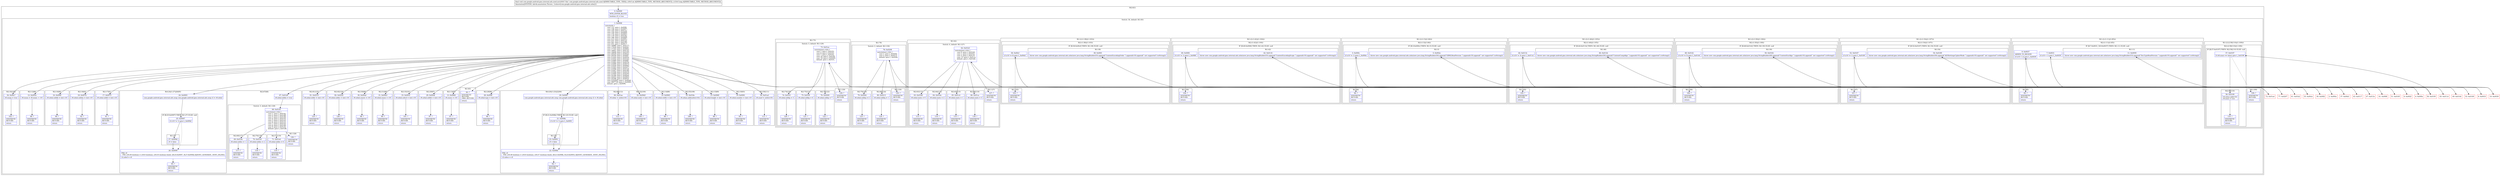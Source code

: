 digraph "CFG forcom.google.android.gms.internal.ads.zzod.zzc(IJ)V" {
subgraph cluster_Region_978227178 {
label = "R(2:0|1)";
node [shape=record,color=blue];
Node_0 [shape=record,label="{0\:\ 0x0000|MTH_ENTER_BLOCK\l|boolean r0 = true\l}"];
subgraph cluster_SwitchRegion_1091299638 {
label = "Switch: 34, default: R(1:83)";
node [shape=record,color=blue];
Node_1 [shape=record,label="{1\:\ 0x0006|switch(r9) \{\l    case 131: goto L_0x009f;\l    case 136: goto L_0x0087;\l    case 155: goto L_0x01aa;\l    case 159: goto L_0x00b9;\l    case 176: goto L_0x0063;\l    case 179: goto L_0x018a;\l    case 186: goto L_0x0069;\l    case 215: goto L_0x0081;\l    case 231: goto L_0x01a2;\l    case 241: goto L_0x0195;\l    case 251: goto L_0x00c7;\l    case 16980: goto L_0x0117;\l    case 17029: goto L_0x002f;\l    case 17143: goto L_0x000a;\l    case 18401: goto L_0x013e;\l    case 18408: goto L_0x0165;\l    case 20529: goto L_0x00cb;\l    case 20530: goto L_0x00f2;\l    case 21420: goto L_0x005a;\l    case 21432: goto L_0x01b2;\l    case 21680: goto L_0x006f;\l    case 21682: goto L_0x007b;\l    case 21690: goto L_0x0075;\l    case 21930: goto L_0x0093;\l    case 21945: goto L_0x0207;\l    case 21946: goto L_0x01ed;\l    case 21947: goto L_0x01d0;\l    case 21948: goto L_0x0219;\l    case 21949: goto L_0x0220;\l    case 22186: goto L_0x00ad;\l    case 22203: goto L_0x00b3;\l    case 25188: goto L_0x00c0;\l    case 2352003: goto L_0x00a6;\l    case 2807729: goto L_0x0060;\l    default: goto L_0x0009;\l\}\l}"];
subgraph cluster_Region_1022427366 {
label = "R(2:28|96)";
node [shape=record,color=blue];
Node_28 [shape=record,label="{28\:\ 0x009f|r8.zzbal.type = (int) r10\l}"];
Node_96 [shape=record,label="{96\:\ ?|SYNTHETIC\lRETURN\l|return\l}"];
}
subgraph cluster_Region_493527545 {
label = "R(4:20|(1:23)|22|94)";
node [shape=record,color=blue];
Node_20 [shape=record,label="{20\:\ 0x0087|com.google.android.gms.internal.ads.zzog com.google.android.gms.internal.ads.zzog r2 = r8.zzbal\l}"];
subgraph cluster_IfRegion_1126016521 {
label = "IF [B:21:0x008b] THEN: R(1:23) ELSE: null";
node [shape=record,color=blue];
Node_21 [shape=record,label="{21\:\ 0x008b|if (r10 != 1) goto L_0x0091\l}"];
subgraph cluster_Region_1330246019 {
label = "R(1:23)";
node [shape=record,color=blue];
Node_23 [shape=record,label="{23\:\ 0x0091|r0 = false\l}"];
}
}
Node_22 [shape=record,label="{22\:\ 0x008d|PHI: r0 \l  PHI: (r0v38 boolean) = (r0v0 boolean), (r0v37 boolean) binds: [B:21:0x008b, B:23:0x0091] A[DONT_GENERATE, DONT_INLINE]\l|r2.zzbce = r0\l}"];
Node_94 [shape=record,label="{94\:\ ?|SYNTHETIC\lRETURN\l|return\l}"];
}
subgraph cluster_Region_1996092472 {
label = "R(2:60|112)";
node [shape=record,color=blue];
Node_60 [shape=record,label="{60\:\ 0x01aa|r8.zzbar = zzdw(r10)\l}"];
Node_112 [shape=record,label="{112\:\ ?|SYNTHETIC\lRETURN\l|return\l}"];
}
subgraph cluster_Region_1755701640 {
label = "R(2:32|100)";
node [shape=record,color=blue];
Node_32 [shape=record,label="{32\:\ 0x00b9|r8.zzbal.zzafu = (int) r10\l}"];
Node_100 [shape=record,label="{100\:\ ?|SYNTHETIC\lRETURN\l|return\l}"];
}
subgraph cluster_Region_1550264906 {
label = "R(2:14|88)";
node [shape=record,color=blue];
Node_14 [shape=record,label="{14\:\ 0x0063|r8.zzbal.width = (int) r10\l}"];
Node_88 [shape=record,label="{88\:\ ?|SYNTHETIC\lRETURN\l|return\l}"];
}
subgraph cluster_Region_1919214113 {
label = "R(2:55|108)";
node [shape=record,color=blue];
Node_55 [shape=record,label="{55\:\ 0x018a|r8.zzban.add(zzdw(r10))\l}"];
Node_108 [shape=record,label="{108\:\ ?|SYNTHETIC\lRETURN\l|return\l}"];
}
subgraph cluster_Region_1267040353 {
label = "R(2:15|89)";
node [shape=record,color=blue];
Node_15 [shape=record,label="{15\:\ 0x0069|r8.zzbal.height = (int) r10\l}"];
Node_89 [shape=record,label="{89\:\ ?|SYNTHETIC\lRETURN\l|return\l}"];
}
subgraph cluster_Region_208376120 {
label = "R(2:19|93)";
node [shape=record,color=blue];
Node_19 [shape=record,label="{19\:\ 0x0081|r8.zzbal.number = (int) r10\l}"];
Node_93 [shape=record,label="{93\:\ ?|SYNTHETIC\lRETURN\l|return\l}"];
}
subgraph cluster_Region_1765527429 {
label = "R(2:59|111)";
node [shape=record,color=blue];
Node_59 [shape=record,label="{59\:\ 0x01a2|r8.zzaof = zzdw(r10)\l}"];
Node_111 [shape=record,label="{111\:\ ?|SYNTHETIC\lRETURN\l|return\l}"];
}
subgraph cluster_Region_1008422249 {
label = "R(1:(2:(2:58|110)|(1:109)))";
node [shape=record,color=blue];
subgraph cluster_Region_1534743555 {
label = "R(2:(2:58|110)|(1:109))";
node [shape=record,color=blue];
subgraph cluster_IfRegion_189328389 {
label = "IF [B:57:0x0197] THEN: R(2:58|110) ELSE: null";
node [shape=record,color=blue];
Node_57 [shape=record,label="{57\:\ 0x0197|if (r8.zzaoi == false) goto L_0x0199\l}"];
subgraph cluster_Region_1010326798 {
label = "R(2:58|110)";
node [shape=record,color=blue];
Node_58 [shape=record,label="{58\:\ 0x0199|r8.zzbao.add(r10)\lr8.zzaoi = true\l}"];
Node_110 [shape=record,label="{110\:\ ?|SYNTHETIC\lRETURN\l|return\l}"];
}
}
subgraph cluster_Region_1512980453 {
label = "R(1:109)";
node [shape=record,color=blue];
Node_109 [shape=record,label="{109\:\ ?|SYNTHETIC\lRETURN\l|return\l}"];
}
}
}
subgraph cluster_Region_1400746735 {
label = "R(2:34|102)";
node [shape=record,color=blue];
Node_34 [shape=record,label="{34\:\ 0x00c7|r8.zzaop = true\l}"];
Node_102 [shape=record,label="{102\:\ ?|SYNTHETIC\lRETURN\l|return\l}"];
}
subgraph cluster_Region_530142273 {
label = "R(1:(2:(1:46)|(1:105)))";
node [shape=record,color=blue];
subgraph cluster_Region_1631042193 {
label = "R(2:(1:46)|(1:105))";
node [shape=record,color=blue];
subgraph cluster_IfRegion_1246584901 {
label = "IF [B:44:0x011b] THEN: R(1:46) ELSE: null";
node [shape=record,color=blue];
Node_44 [shape=record,label="{44\:\ 0x011b|if (r10 != 3) goto L_0x011d\l}"];
subgraph cluster_Region_1947814185 {
label = "R(1:46)";
node [shape=record,color=blue];
Node_46 [shape=record,label="{46\:\ 0x013d|throw new com.google.android.gms.internal.ads.zzlm(new java.lang.StringBuilder(50).append(\"ContentCompAlgo \").append(r10).append(\" not supported\").toString())\l}"];
}
}
subgraph cluster_Region_561459383 {
label = "R(1:105)";
node [shape=record,color=blue];
Node_105 [shape=record,label="{105\:\ ?|SYNTHETIC\lRETURN\l|return\l}"];
}
}
}
subgraph cluster_Region_2110321978 {
label = "R(1:(2:(1:11)|(1:85)))";
node [shape=record,color=blue];
subgraph cluster_Region_1554443662 {
label = "R(2:(1:11)|(1:85))";
node [shape=record,color=blue];
subgraph cluster_IfRegion_1657317170 {
label = "IF [B:7:0x0031, B:9:0x0037] THEN: R(1:11) ELSE: null";
node [shape=record,color=blue];
Node_7 [shape=record,label="{7\:\ 0x0031|if (r10 \< 1) goto L_0x0039\l}"];
Node_9 [shape=record,label="{9\:\ 0x0037|ADDED_TO_REGION\l|if (r10 \> 2) goto L_0x0039\l}"];
subgraph cluster_Region_2049098068 {
label = "R(1:11)";
node [shape=record,color=blue];
Node_11 [shape=record,label="{11\:\ 0x0059|throw new com.google.android.gms.internal.ads.zzlm(new java.lang.StringBuilder(53).append(\"DocTypeReadVersion \").append(r10).append(\" not supported\").toString())\l}"];
}
}
subgraph cluster_Region_1090099727 {
label = "R(1:85)";
node [shape=record,color=blue];
Node_85 [shape=record,label="{85\:\ ?|SYNTHETIC\lRETURN\l|return\l}"];
}
}
}
subgraph cluster_Region_735626499 {
label = "R(1:(2:(1:5)|(1:84)))";
node [shape=record,color=blue];
subgraph cluster_Region_210638461 {
label = "R(2:(1:5)|(1:84))";
node [shape=record,color=blue];
subgraph cluster_IfRegion_1615486681 {
label = "IF [B:3:0x000c] THEN: R(1:5) ELSE: null";
node [shape=record,color=blue];
Node_3 [shape=record,label="{3\:\ 0x000c|if (r10 != 1) goto L_0x000e\l}"];
subgraph cluster_Region_1827637565 {
label = "R(1:5)";
node [shape=record,color=blue];
Node_5 [shape=record,label="{5\:\ 0x002e|throw new com.google.android.gms.internal.ads.zzlm(new java.lang.StringBuilder(50).append(\"EBMLReadVersion \").append(r10).append(\" not supported\").toString())\l}"];
}
}
subgraph cluster_Region_24291710 {
label = "R(1:84)";
node [shape=record,color=blue];
Node_84 [shape=record,label="{84\:\ ?|SYNTHETIC\lRETURN\l|return\l}"];
}
}
}
subgraph cluster_Region_2100521683 {
label = "R(1:(2:(1:50)|(1:106)))";
node [shape=record,color=blue];
subgraph cluster_Region_1329418042 {
label = "R(2:(1:50)|(1:106))";
node [shape=record,color=blue];
subgraph cluster_IfRegion_1602982273 {
label = "IF [B:48:0x0142] THEN: R(1:50) ELSE: null";
node [shape=record,color=blue];
Node_48 [shape=record,label="{48\:\ 0x0142|if (r10 != 5) goto L_0x0144\l}"];
subgraph cluster_Region_1260841559 {
label = "R(1:50)";
node [shape=record,color=blue];
Node_50 [shape=record,label="{50\:\ 0x0164|throw new com.google.android.gms.internal.ads.zzlm(new java.lang.StringBuilder(49).append(\"ContentEncAlgo \").append(r10).append(\" not supported\").toString())\l}"];
}
}
subgraph cluster_Region_765817874 {
label = "R(1:106)";
node [shape=record,color=blue];
Node_106 [shape=record,label="{106\:\ ?|SYNTHETIC\lRETURN\l|return\l}"];
}
}
}
subgraph cluster_Region_147110403 {
label = "R(1:(2:(1:54)|(1:107)))";
node [shape=record,color=blue];
subgraph cluster_Region_188757251 {
label = "R(2:(1:54)|(1:107))";
node [shape=record,color=blue];
subgraph cluster_IfRegion_2001212014 {
label = "IF [B:52:0x0167] THEN: R(1:54) ELSE: null";
node [shape=record,color=blue];
Node_52 [shape=record,label="{52\:\ 0x0167|if (r10 != 1) goto L_0x0169\l}"];
subgraph cluster_Region_1909194097 {
label = "R(1:54)";
node [shape=record,color=blue];
Node_54 [shape=record,label="{54\:\ 0x0189|throw new com.google.android.gms.internal.ads.zzlm(new java.lang.StringBuilder(56).append(\"AESSettingsCipherMode \").append(r10).append(\" not supported\").toString())\l}"];
}
}
subgraph cluster_Region_1550996969 {
label = "R(1:107)";
node [shape=record,color=blue];
Node_107 [shape=record,label="{107\:\ ?|SYNTHETIC\lRETURN\l|return\l}"];
}
}
}
subgraph cluster_Region_1452317513 {
label = "R(1:(2:(1:38)|(1:103)))";
node [shape=record,color=blue];
subgraph cluster_Region_1635526807 {
label = "R(2:(1:38)|(1:103))";
node [shape=record,color=blue];
subgraph cluster_IfRegion_1341288892 {
label = "IF [B:36:0x00cf] THEN: R(1:38) ELSE: null";
node [shape=record,color=blue];
Node_36 [shape=record,label="{36\:\ 0x00cf|if (r10 != 0) goto L_0x00d1\l}"];
subgraph cluster_Region_31566006 {
label = "R(1:38)";
node [shape=record,color=blue];
Node_38 [shape=record,label="{38\:\ 0x00f1|throw new com.google.android.gms.internal.ads.zzlm(new java.lang.StringBuilder(55).append(\"ContentEncodingOrder \").append(r10).append(\" not supported\").toString())\l}"];
}
}
subgraph cluster_Region_1400451344 {
label = "R(1:103)";
node [shape=record,color=blue];
Node_103 [shape=record,label="{103\:\ ?|SYNTHETIC\lRETURN\l|return\l}"];
}
}
}
subgraph cluster_Region_1405191032 {
label = "R(1:(2:(1:42)|(1:104)))";
node [shape=record,color=blue];
subgraph cluster_Region_266495789 {
label = "R(2:(1:42)|(1:104))";
node [shape=record,color=blue];
subgraph cluster_IfRegion_55237247 {
label = "IF [B:40:0x00f4] THEN: R(1:42) ELSE: null";
node [shape=record,color=blue];
Node_40 [shape=record,label="{40\:\ 0x00f4|if (r10 != 1) goto L_0x00f6\l}"];
subgraph cluster_Region_430021303 {
label = "R(1:42)";
node [shape=record,color=blue];
Node_42 [shape=record,label="{42\:\ 0x0116|throw new com.google.android.gms.internal.ads.zzlm(new java.lang.StringBuilder(55).append(\"ContentEncodingScope \").append(r10).append(\" not supported\").toString())\l}"];
}
}
subgraph cluster_Region_1176764600 {
label = "R(1:104)";
node [shape=record,color=blue];
Node_104 [shape=record,label="{104\:\ ?|SYNTHETIC\lRETURN\l|return\l}"];
}
}
}
subgraph cluster_Region_1524882526 {
label = "R(2:12|86)";
node [shape=record,color=blue];
Node_12 [shape=record,label="{12\:\ 0x005a|r8.zzaoa = r8.zzans + r10\l}"];
Node_86 [shape=record,label="{86\:\ ?|SYNTHETIC\lRETURN\l|return\l}"];
}
subgraph cluster_Region_254766175 {
label = "R(1:62)";
node [shape=record,color=blue];
subgraph cluster_SwitchRegion_441334575 {
label = "Switch: 4, default: R(1:127)";
node [shape=record,color=blue];
Node_62 [shape=record,label="{62\:\ 0x01b3|switch(((int) r10)) \{\l    case 0: goto L_0x01b8;\l    case 1: goto L_0x01be;\l    case 3: goto L_0x01c4;\l    case 15: goto L_0x01ca;\l    default: goto L_0x01b6;\l\}\l}"];
subgraph cluster_Region_2081020190 {
label = "R(2:63|113)";
node [shape=record,color=blue];
Node_63 [shape=record,label="{63\:\ 0x01b8|r8.zzbal.zzatu = 0\l}"];
Node_113 [shape=record,label="{113\:\ ?|SYNTHETIC\lRETURN\l|return\l}"];
}
subgraph cluster_Region_944569325 {
label = "R(2:64|114)";
node [shape=record,color=blue];
Node_64 [shape=record,label="{64\:\ 0x01be|r8.zzbal.zzatu = 2\l}"];
Node_114 [shape=record,label="{114\:\ ?|SYNTHETIC\lRETURN\l|return\l}"];
}
subgraph cluster_Region_1282745647 {
label = "R(2:65|115)";
node [shape=record,color=blue];
Node_65 [shape=record,label="{65\:\ 0x01c4|r8.zzbal.zzatu = 1\l}"];
Node_115 [shape=record,label="{115\:\ ?|SYNTHETIC\lRETURN\l|return\l}"];
}
subgraph cluster_Region_663353549 {
label = "R(2:66|116)";
node [shape=record,color=blue];
Node_66 [shape=record,label="{66\:\ 0x01ca|r8.zzbal.zzatu = 3\l}"];
Node_116 [shape=record,label="{116\:\ ?|SYNTHETIC\lRETURN\l|return\l}"];
}
subgraph cluster_Region_360322059 {
label = "R(1:127)";
node [shape=record,color=blue];
Node_127 [shape=record,label="{127\:\ ?|SYNTHETIC\lRETURN\l|return\l}"];
}
}
}
subgraph cluster_Region_1253447386 {
label = "R(2:16|90)";
node [shape=record,color=blue];
Node_16 [shape=record,label="{16\:\ 0x006f|r8.zzbal.zzbbk = (int) r10\l}"];
Node_90 [shape=record,label="{90\:\ ?|SYNTHETIC\lRETURN\l|return\l}"];
}
subgraph cluster_Region_789520126 {
label = "R(2:18|92)";
node [shape=record,color=blue];
Node_18 [shape=record,label="{18\:\ 0x007b|r8.zzbal.zzbbm = (int) r10\l}"];
Node_92 [shape=record,label="{92\:\ ?|SYNTHETIC\lRETURN\l|return\l}"];
}
subgraph cluster_Region_1193858114 {
label = "R(2:17|91)";
node [shape=record,color=blue];
Node_17 [shape=record,label="{17\:\ 0x0075|r8.zzbal.zzbbl = (int) r10\l}"];
Node_91 [shape=record,label="{91\:\ ?|SYNTHETIC\lRETURN\l|return\l}"];
}
subgraph cluster_Region_1402291646 {
label = "R(4:24|(1:27)|26|95)";
node [shape=record,color=blue];
Node_24 [shape=record,label="{24\:\ 0x0093|com.google.android.gms.internal.ads.zzog com.google.android.gms.internal.ads.zzog r2 = r8.zzbal\l}"];
subgraph cluster_IfRegion_37182176 {
label = "IF [B:25:0x0097] THEN: R(1:27) ELSE: null";
node [shape=record,color=blue];
Node_25 [shape=record,label="{25\:\ 0x0097|if (r10 != 1) goto L_0x009d\l}"];
subgraph cluster_Region_1505545980 {
label = "R(1:27)";
node [shape=record,color=blue];
Node_27 [shape=record,label="{27\:\ 0x009d|r0 = false\l}"];
}
}
Node_26 [shape=record,label="{26\:\ 0x0099|PHI: r0 \l  PHI: (r0v36 boolean) = (r0v0 boolean), (r0v35 boolean) binds: [B:25:0x0097, B:27:0x009d] A[DONT_GENERATE, DONT_INLINE]\l|r2.zzbcf = r0\l}"];
Node_95 [shape=record,label="{95\:\ ?|SYNTHETIC\lRETURN\l|return\l}"];
}
subgraph cluster_Region_2026740922 {
label = "R(1:78)";
node [shape=record,color=blue];
subgraph cluster_SwitchRegion_803378611 {
label = "Switch: 2, default: R(1:130)";
node [shape=record,color=blue];
Node_78 [shape=record,label="{78\:\ 0x0208|switch(((int) r10)) \{\l    case 1: goto L_0x020d;\l    case 2: goto L_0x0213;\l    default: goto L_0x020b;\l\}\l}"];
subgraph cluster_Region_787078857 {
label = "R(2:79|123)";
node [shape=record,color=blue];
Node_79 [shape=record,label="{79\:\ 0x020d|r8.zzbal.zzbbq = 2\l}"];
Node_123 [shape=record,label="{123\:\ ?|SYNTHETIC\lRETURN\l|return\l}"];
}
subgraph cluster_Region_380727726 {
label = "R(2:80|124)";
node [shape=record,color=blue];
Node_80 [shape=record,label="{80\:\ 0x0213|r8.zzbal.zzbbq = 1\l}"];
Node_124 [shape=record,label="{124\:\ ?|SYNTHETIC\lRETURN\l|return\l}"];
}
subgraph cluster_Region_34412430 {
label = "R(1:130)";
node [shape=record,color=blue];
Node_130 [shape=record,label="{130\:\ ?|SYNTHETIC\lRETURN\l|return\l}"];
}
}
}
subgraph cluster_Region_964248945 {
label = "R(1:73)";
node [shape=record,color=blue];
subgraph cluster_SwitchRegion_1502010113 {
label = "Switch: 3, default: R(1:129)";
node [shape=record,color=blue];
Node_73 [shape=record,label="{73\:\ 0x01ee|switch(((int) r10)) \{\l    case 1: goto L_0x01f3;\l    case 6: goto L_0x01f3;\l    case 7: goto L_0x01f3;\l    case 16: goto L_0x01f9;\l    case 18: goto L_0x0200;\l    default: goto L_0x01f1;\l\}\l}"];
subgraph cluster_Region_1143467422 {
label = "R(2:74|120)";
node [shape=record,color=blue];
Node_74 [shape=record,label="{74\:\ 0x01f3|r8.zzbal.zzbbp = 3\l}"];
Node_120 [shape=record,label="{120\:\ ?|SYNTHETIC\lRETURN\l|return\l}"];
}
subgraph cluster_Region_779887603 {
label = "R(2:75|121)";
node [shape=record,color=blue];
Node_75 [shape=record,label="{75\:\ 0x01f9|r8.zzbal.zzbbp = 6\l}"];
Node_121 [shape=record,label="{121\:\ ?|SYNTHETIC\lRETURN\l|return\l}"];
}
subgraph cluster_Region_1566423424 {
label = "R(2:76|122)";
node [shape=record,color=blue];
Node_76 [shape=record,label="{76\:\ 0x0200|r8.zzbal.zzbbp = 7\l}"];
Node_122 [shape=record,label="{122\:\ ?|SYNTHETIC\lRETURN\l|return\l}"];
}
subgraph cluster_Region_845955065 {
label = "R(1:129)";
node [shape=record,color=blue];
Node_129 [shape=record,label="{129\:\ ?|SYNTHETIC\lRETURN\l|return\l}"];
}
}
}
subgraph cluster_Region_1239183159 {
label = "R(2:67|68)";
node [shape=record,color=blue];
Node_67 [shape=record,label="{67\:\ 0x01d0|r8.zzbal.zzbbn = true\l}"];
subgraph cluster_SwitchRegion_108047940 {
label = "Switch: 3, default: R(1:128)";
node [shape=record,color=blue];
Node_68 [shape=record,label="{68\:\ 0x01d5|switch(((int) r10)) \{\l    case 1: goto L_0x01da;\l    case 2: goto L_0x01d8;\l    case 3: goto L_0x01d8;\l    case 4: goto L_0x01e0;\l    case 5: goto L_0x01e0;\l    case 6: goto L_0x01e0;\l    case 7: goto L_0x01e0;\l    case 8: goto L_0x01d8;\l    case 9: goto L_0x01e6;\l    default: goto L_0x01d8;\l\}\l}"];
subgraph cluster_Region_911312563 {
label = "R(2:69|117)";
node [shape=record,color=blue];
Node_69 [shape=record,label="{69\:\ 0x01da|r8.zzbal.zzbbo = 1\l}"];
Node_117 [shape=record,label="{117\:\ ?|SYNTHETIC\lRETURN\l|return\l}"];
}
subgraph cluster_Region_1704064119 {
label = "R(2:70|118)";
node [shape=record,color=blue];
Node_70 [shape=record,label="{70\:\ 0x01e0|r8.zzbal.zzbbo = 2\l}"];
Node_118 [shape=record,label="{118\:\ ?|SYNTHETIC\lRETURN\l|return\l}"];
}
subgraph cluster_Region_1327405605 {
label = "R(2:71|119)";
node [shape=record,color=blue];
Node_71 [shape=record,label="{71\:\ 0x01e6|r8.zzbal.zzbbo = 6\l}"];
Node_119 [shape=record,label="{119\:\ ?|SYNTHETIC\lRETURN\l|return\l}"];
}
subgraph cluster_Region_1285492492 {
label = "R(1:128)";
node [shape=record,color=blue];
Node_128 [shape=record,label="{128\:\ ?|SYNTHETIC\lRETURN\l|return\l}"];
}
}
}
subgraph cluster_Region_1992391730 {
label = "R(2:81|125)";
node [shape=record,color=blue];
Node_81 [shape=record,label="{81\:\ 0x0219|r8.zzbal.zzbbr = (int) r10\l}"];
Node_125 [shape=record,label="{125\:\ ?|SYNTHETIC\lRETURN\l|return\l}"];
}
subgraph cluster_Region_479792337 {
label = "R(2:82|126)";
node [shape=record,color=blue];
Node_82 [shape=record,label="{82\:\ 0x0220|r8.zzbal.zzbbs = (int) r10\l}"];
Node_126 [shape=record,label="{126\:\ ?|SYNTHETIC\lRETURN\l|return\l}"];
}
subgraph cluster_Region_661484245 {
label = "R(2:30|98)";
node [shape=record,color=blue];
Node_30 [shape=record,label="{30\:\ 0x00ad|r8.zzbal.zzaow = r10\l}"];
Node_98 [shape=record,label="{98\:\ ?|SYNTHETIC\lRETURN\l|return\l}"];
}
subgraph cluster_Region_322895451 {
label = "R(2:31|99)";
node [shape=record,color=blue];
Node_31 [shape=record,label="{31\:\ 0x00b3|r8.zzbal.zzaox = r10\l}"];
Node_99 [shape=record,label="{99\:\ ?|SYNTHETIC\lRETURN\l|return\l}"];
}
subgraph cluster_Region_1851990242 {
label = "R(2:33|101)";
node [shape=record,color=blue];
Node_33 [shape=record,label="{33\:\ 0x00c0|r8.zzbal.zzbcd = (int) r10\l}"];
Node_101 [shape=record,label="{101\:\ ?|SYNTHETIC\lRETURN\l|return\l}"];
}
subgraph cluster_Region_977815163 {
label = "R(2:29|97)";
node [shape=record,color=blue];
Node_29 [shape=record,label="{29\:\ 0x00a6|r8.zzbal.zzbbh = (int) r10\l}"];
Node_97 [shape=record,label="{97\:\ ?|SYNTHETIC\lRETURN\l|return\l}"];
}
subgraph cluster_Region_1996447805 {
label = "R(2:13|87)";
node [shape=record,color=blue];
Node_13 [shape=record,label="{13\:\ 0x0060|r8.zzanu = r10\l}"];
Node_87 [shape=record,label="{87\:\ ?|SYNTHETIC\lRETURN\l|return\l}"];
}
subgraph cluster_Region_307725471 {
label = "R(1:83)";
node [shape=record,color=blue];
Node_83 [shape=record,label="{83\:\ ?|SYNTHETIC\lRETURN\lORIG_RETURN\l|return\l}"];
}
}
}
Node_2 [shape=record,color=red,label="{2\:\ 0x000a}"];
Node_4 [shape=record,color=red,label="{4\:\ 0x000e}"];
Node_6 [shape=record,color=red,label="{6\:\ 0x002f}"];
Node_8 [shape=record,color=red,label="{8\:\ 0x0033}"];
Node_10 [shape=record,color=red,label="{10\:\ 0x0039}"];
Node_35 [shape=record,color=red,label="{35\:\ 0x00cb}"];
Node_37 [shape=record,color=red,label="{37\:\ 0x00d1}"];
Node_39 [shape=record,color=red,label="{39\:\ 0x00f2}"];
Node_41 [shape=record,color=red,label="{41\:\ 0x00f6}"];
Node_43 [shape=record,color=red,label="{43\:\ 0x0117}"];
Node_45 [shape=record,color=red,label="{45\:\ 0x011d}"];
Node_47 [shape=record,color=red,label="{47\:\ 0x013e}"];
Node_49 [shape=record,color=red,label="{49\:\ 0x0144}"];
Node_51 [shape=record,color=red,label="{51\:\ 0x0165}"];
Node_53 [shape=record,color=red,label="{53\:\ 0x0169}"];
Node_56 [shape=record,color=red,label="{56\:\ 0x0195}"];
Node_61 [shape=record,color=red,label="{61\:\ 0x01b2}"];
Node_72 [shape=record,color=red,label="{72\:\ 0x01ed}"];
Node_77 [shape=record,color=red,label="{77\:\ 0x0207}"];
MethodNode[shape=record,label="{final void com.google.android.gms.internal.ads.zzod.zzc((r8v0 'this' com.google.android.gms.internal.ads.zzod A[IMMUTABLE_TYPE, THIS]), (r9v0 int A[IMMUTABLE_TYPE, METHOD_ARGUMENT]), (r10v0 long A[IMMUTABLE_TYPE, METHOD_ARGUMENT]))  | Annotation[SYSTEM, dalvik.annotation.Throws, \{value=[com.google.android.gms.internal.ads.zzlm]\}]\l}"];
MethodNode -> Node_0;
Node_0 -> Node_1;
Node_1 -> Node_2;
Node_1 -> Node_6;
Node_1 -> Node_12;
Node_1 -> Node_13;
Node_1 -> Node_14;
Node_1 -> Node_15;
Node_1 -> Node_16;
Node_1 -> Node_17;
Node_1 -> Node_18;
Node_1 -> Node_19;
Node_1 -> Node_20;
Node_1 -> Node_24;
Node_1 -> Node_28;
Node_1 -> Node_29;
Node_1 -> Node_30;
Node_1 -> Node_31;
Node_1 -> Node_32;
Node_1 -> Node_33;
Node_1 -> Node_34;
Node_1 -> Node_35;
Node_1 -> Node_39;
Node_1 -> Node_43;
Node_1 -> Node_47;
Node_1 -> Node_51;
Node_1 -> Node_55;
Node_1 -> Node_56;
Node_1 -> Node_59;
Node_1 -> Node_60;
Node_1 -> Node_61;
Node_1 -> Node_67;
Node_1 -> Node_72;
Node_1 -> Node_77;
Node_1 -> Node_81;
Node_1 -> Node_82;
Node_1 -> Node_83;
Node_28 -> Node_96;
Node_20 -> Node_21;
Node_21 -> Node_22[style=dashed];
Node_21 -> Node_23;
Node_23 -> Node_22;
Node_22 -> Node_94;
Node_60 -> Node_112;
Node_32 -> Node_100;
Node_14 -> Node_88;
Node_55 -> Node_108;
Node_15 -> Node_89;
Node_19 -> Node_93;
Node_59 -> Node_111;
Node_57 -> Node_58;
Node_57 -> Node_109[style=dashed];
Node_58 -> Node_110;
Node_34 -> Node_102;
Node_44 -> Node_45;
Node_44 -> Node_105[style=dashed];
Node_7 -> Node_8[style=dashed];
Node_7 -> Node_10;
Node_9 -> Node_10;
Node_9 -> Node_85[style=dashed];
Node_3 -> Node_4;
Node_3 -> Node_84[style=dashed];
Node_48 -> Node_49;
Node_48 -> Node_106[style=dashed];
Node_52 -> Node_53;
Node_52 -> Node_107[style=dashed];
Node_36 -> Node_37;
Node_36 -> Node_103[style=dashed];
Node_40 -> Node_41;
Node_40 -> Node_104[style=dashed];
Node_12 -> Node_86;
Node_62 -> Node_63;
Node_62 -> Node_64;
Node_62 -> Node_65;
Node_62 -> Node_66;
Node_62 -> Node_127;
Node_63 -> Node_113;
Node_64 -> Node_114;
Node_65 -> Node_115;
Node_66 -> Node_116;
Node_16 -> Node_90;
Node_18 -> Node_92;
Node_17 -> Node_91;
Node_24 -> Node_25;
Node_25 -> Node_26[style=dashed];
Node_25 -> Node_27;
Node_27 -> Node_26;
Node_26 -> Node_95;
Node_78 -> Node_79;
Node_78 -> Node_80;
Node_78 -> Node_130;
Node_79 -> Node_123;
Node_80 -> Node_124;
Node_73 -> Node_74;
Node_73 -> Node_75;
Node_73 -> Node_76;
Node_73 -> Node_129;
Node_74 -> Node_120;
Node_75 -> Node_121;
Node_76 -> Node_122;
Node_67 -> Node_68;
Node_68 -> Node_69;
Node_68 -> Node_70;
Node_68 -> Node_71;
Node_68 -> Node_128;
Node_69 -> Node_117;
Node_70 -> Node_118;
Node_71 -> Node_119;
Node_81 -> Node_125;
Node_82 -> Node_126;
Node_30 -> Node_98;
Node_31 -> Node_99;
Node_33 -> Node_101;
Node_29 -> Node_97;
Node_13 -> Node_87;
Node_2 -> Node_3;
Node_4 -> Node_5;
Node_6 -> Node_7;
Node_8 -> Node_9;
Node_10 -> Node_11;
Node_35 -> Node_36;
Node_37 -> Node_38;
Node_39 -> Node_40;
Node_41 -> Node_42;
Node_43 -> Node_44;
Node_45 -> Node_46;
Node_47 -> Node_48;
Node_49 -> Node_50;
Node_51 -> Node_52;
Node_53 -> Node_54;
Node_56 -> Node_57;
Node_61 -> Node_62;
Node_72 -> Node_73;
Node_77 -> Node_78;
}

